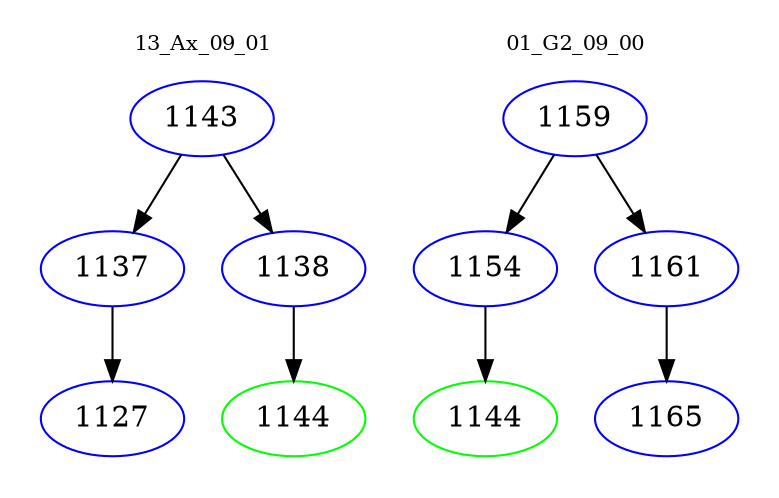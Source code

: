 digraph{
subgraph cluster_0 {
color = white
label = "13_Ax_09_01";
fontsize=10;
T0_1143 [label="1143", color="blue"]
T0_1143 -> T0_1137 [color="black"]
T0_1137 [label="1137", color="blue"]
T0_1137 -> T0_1127 [color="black"]
T0_1127 [label="1127", color="blue"]
T0_1143 -> T0_1138 [color="black"]
T0_1138 [label="1138", color="blue"]
T0_1138 -> T0_1144 [color="black"]
T0_1144 [label="1144", color="green"]
}
subgraph cluster_1 {
color = white
label = "01_G2_09_00";
fontsize=10;
T1_1159 [label="1159", color="blue"]
T1_1159 -> T1_1154 [color="black"]
T1_1154 [label="1154", color="blue"]
T1_1154 -> T1_1144 [color="black"]
T1_1144 [label="1144", color="green"]
T1_1159 -> T1_1161 [color="black"]
T1_1161 [label="1161", color="blue"]
T1_1161 -> T1_1165 [color="black"]
T1_1165 [label="1165", color="blue"]
}
}
